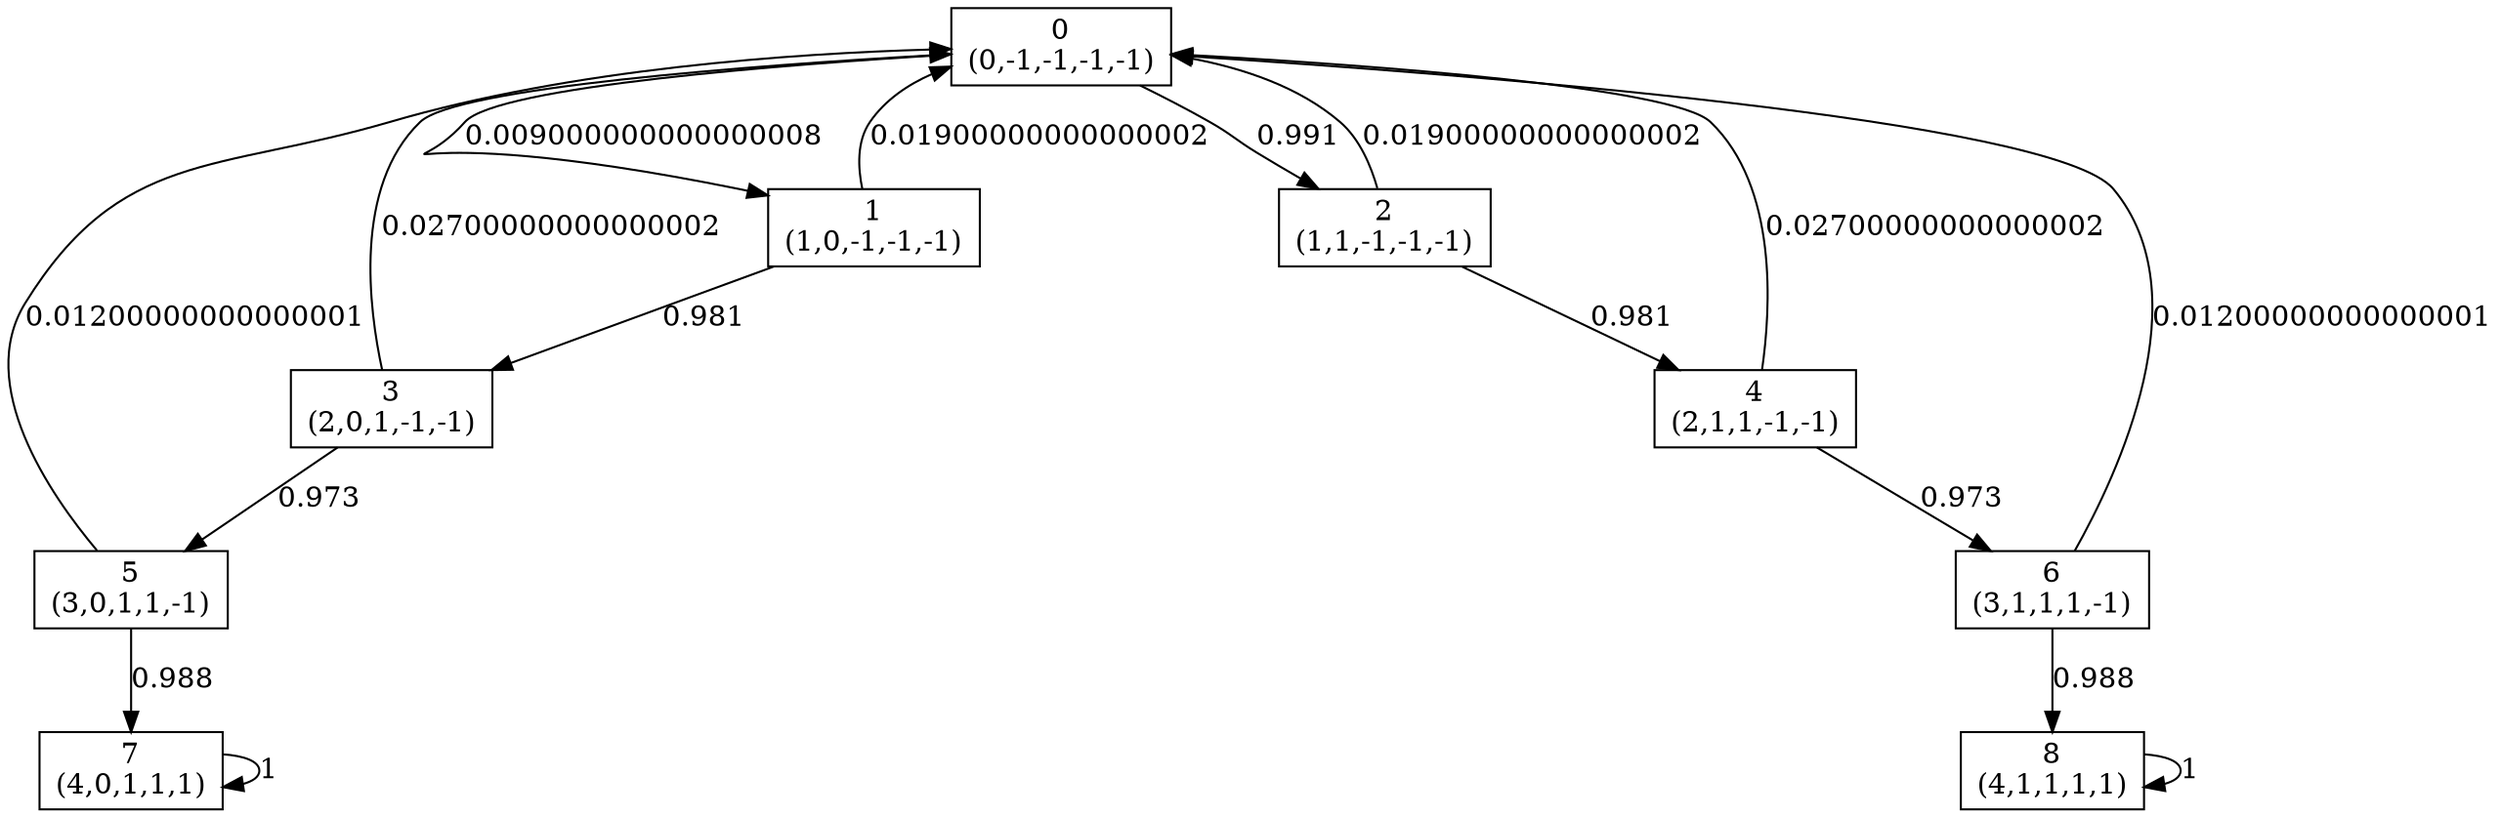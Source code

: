 digraph P {
node [shape=box];
0 -> 1 [ label="0.009000000000000008" ];
0 -> 2 [ label="0.991" ];
1 -> 0 [ label="0.01900000000000002" ];
1 -> 3 [ label="0.981" ];
2 -> 0 [ label="0.01900000000000002" ];
2 -> 4 [ label="0.981" ];
3 -> 0 [ label="0.02700000000000002" ];
3 -> 5 [ label="0.973" ];
4 -> 0 [ label="0.02700000000000002" ];
4 -> 6 [ label="0.973" ];
5 -> 0 [ label="0.01200000000000001" ];
5 -> 7 [ label="0.988" ];
6 -> 0 [ label="0.01200000000000001" ];
6 -> 8 [ label="0.988" ];
7 -> 7 [ label="1" ];
8 -> 8 [ label="1" ];
0 [label="0\n(0,-1,-1,-1,-1)"];
1 [label="1\n(1,0,-1,-1,-1)"];
2 [label="2\n(1,1,-1,-1,-1)"];
3 [label="3\n(2,0,1,-1,-1)"];
4 [label="4\n(2,1,1,-1,-1)"];
5 [label="5\n(3,0,1,1,-1)"];
6 [label="6\n(3,1,1,1,-1)"];
7 [label="7\n(4,0,1,1,1)"];
8 [label="8\n(4,1,1,1,1)"];
}
